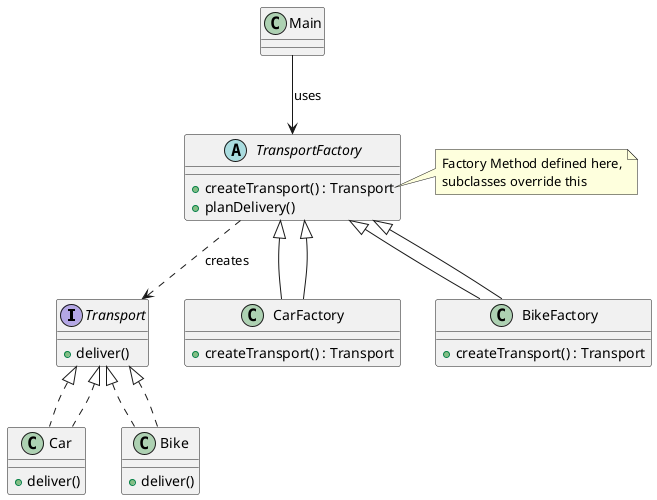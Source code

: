 @startuml
interface Transport {
    + deliver()
}

class Car implements Transport {
    + deliver()
}

class Bike implements Transport {
    + deliver()
}

abstract class TransportFactory {
    + createTransport() : Transport
    + planDelivery()
}

class CarFactory extends TransportFactory {
    + createTransport() : Transport
}

class BikeFactory extends TransportFactory {
    + createTransport() : Transport
}

Main --> TransportFactory : uses
TransportFactory <|-- CarFactory
TransportFactory <|-- BikeFactory
Transport <|.. Car
Transport <|.. Bike
TransportFactory ..> Transport : creates

note right of TransportFactory::createTransport
Factory Method defined here,
subclasses override this
end note
@enduml
